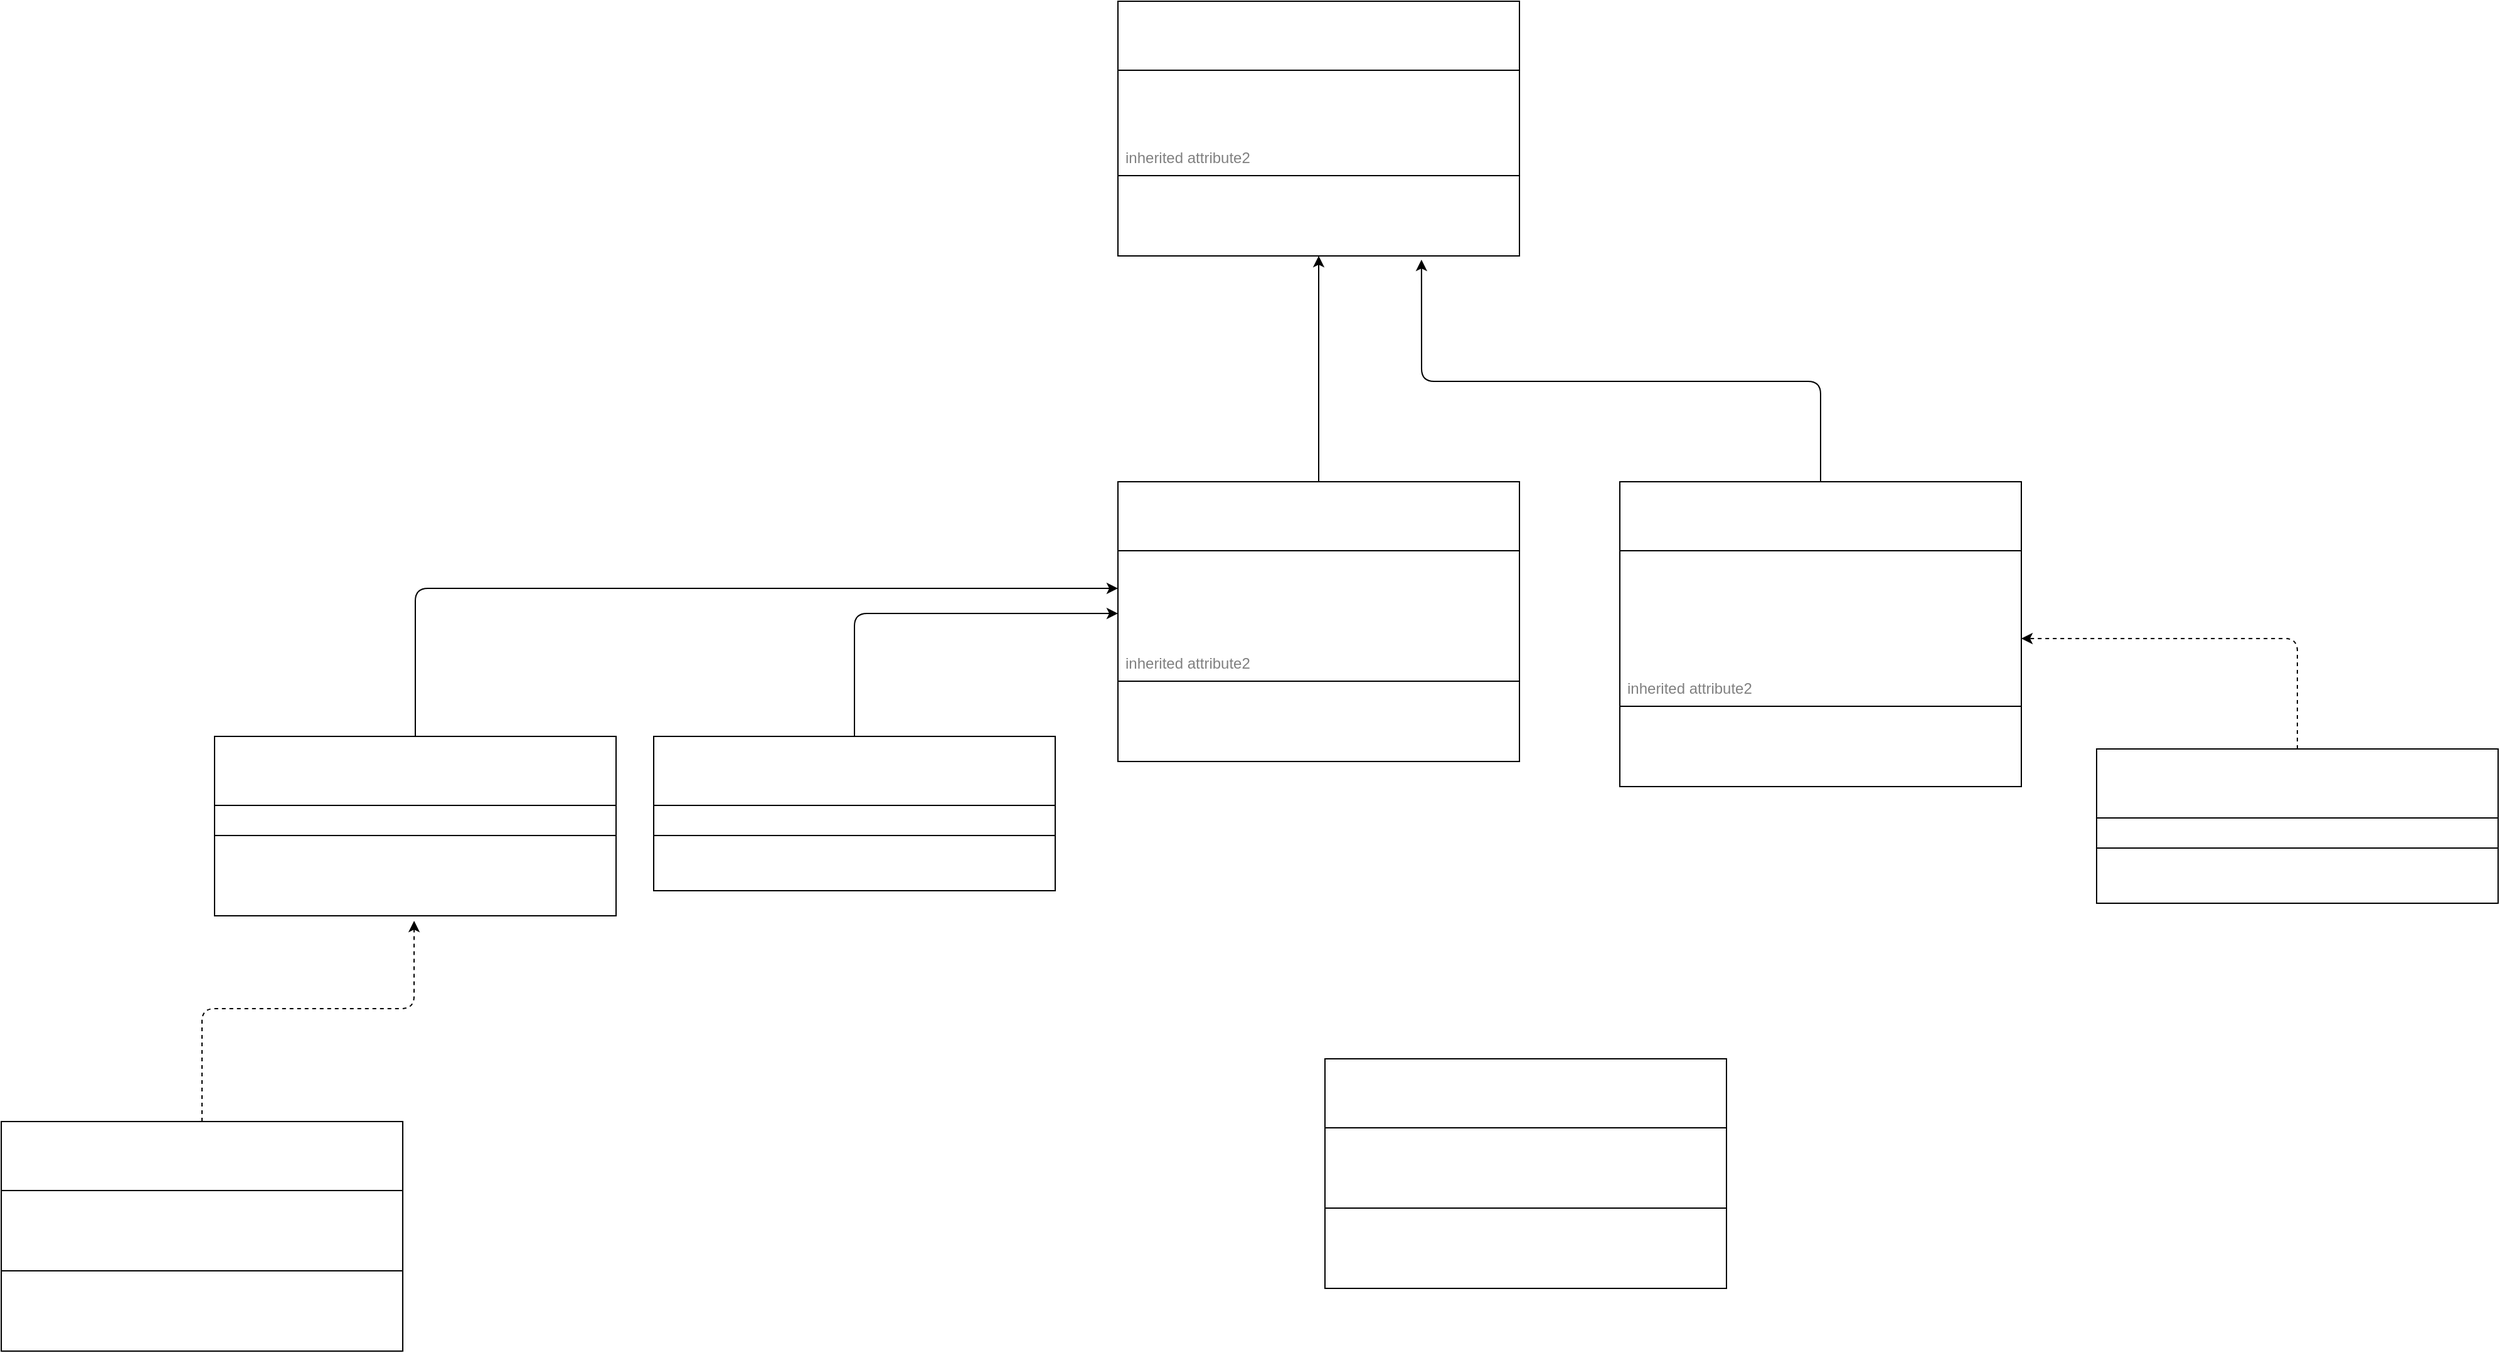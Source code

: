 <mxfile>
    <diagram id="F9XTcvT-Dy0kJKMpwNKk" name="Page-1">
        <mxGraphModel dx="3500" dy="1139" grid="1" gridSize="10" guides="1" tooltips="1" connect="1" arrows="1" fold="1" page="1" pageScale="1" pageWidth="850" pageHeight="1100" math="0" shadow="0">
            <root>
                <mxCell id="0"/>
                <mxCell id="1" parent="0"/>
                <mxCell id="22" value="Entity" style="swimlane;fontStyle=0;align=center;verticalAlign=top;childLayout=stackLayout;horizontal=1;startSize=55;horizontalStack=0;resizeParent=1;resizeParentMax=0;resizeLast=0;collapsible=0;marginBottom=0;html=1;fontColor=#FFFFFF;" vertex="1" parent="1">
                    <mxGeometry x="100" y="257" width="320" height="203" as="geometry"/>
                </mxCell>
                <mxCell id="23" value="attributes" style="text;html=1;strokeColor=none;fillColor=none;align=center;verticalAlign=middle;spacingLeft=4;spacingRight=4;overflow=hidden;rotatable=0;points=[[0,0.5],[1,0.5]];portConstraint=eastwest;fontColor=#FFFFFF;" vertex="1" parent="22">
                    <mxGeometry y="55" width="320" height="20" as="geometry"/>
                </mxCell>
                <mxCell id="24" value="id: str" style="text;html=1;strokeColor=none;fillColor=none;align=left;verticalAlign=middle;spacingLeft=4;spacingRight=4;overflow=hidden;rotatable=0;points=[[0,0.5],[1,0.5]];portConstraint=eastwest;fontColor=#FFFFFF;" vertex="1" parent="22">
                    <mxGeometry y="75" width="320" height="20" as="geometry"/>
                </mxCell>
                <mxCell id="31" value="created_at: str" style="text;html=1;strokeColor=none;fillColor=none;align=left;verticalAlign=middle;spacingLeft=4;spacingRight=4;overflow=hidden;rotatable=0;points=[[0,0.5],[1,0.5]];portConstraint=eastwest;fontColor=#FFFFFF;" vertex="1" parent="22">
                    <mxGeometry y="95" width="320" height="20" as="geometry"/>
                </mxCell>
                <mxCell id="25" value="inherited attribute2" style="text;html=1;strokeColor=none;fillColor=none;align=left;verticalAlign=middle;spacingLeft=4;spacingRight=4;overflow=hidden;rotatable=0;points=[[0,0.5],[1,0.5]];portConstraint=eastwest;fontColor=#808080;" vertex="1" parent="22">
                    <mxGeometry y="115" width="320" height="20" as="geometry"/>
                </mxCell>
                <mxCell id="27" value="" style="line;strokeWidth=1;fillColor=none;align=left;verticalAlign=middle;spacingTop=-1;spacingLeft=3;spacingRight=3;rotatable=0;labelPosition=right;points=[];portConstraint=eastwest;fontColor=#FFFFFF;" vertex="1" parent="22">
                    <mxGeometry y="135" width="320" height="8" as="geometry"/>
                </mxCell>
                <mxCell id="28" value="operations" style="text;html=1;strokeColor=none;fillColor=none;align=center;verticalAlign=middle;spacingLeft=4;spacingRight=4;overflow=hidden;rotatable=0;points=[[0,0.5],[1,0.5]];portConstraint=eastwest;fontColor=#FFFFFF;" vertex="1" parent="22">
                    <mxGeometry y="143" width="320" height="20" as="geometry"/>
                </mxCell>
                <mxCell id="29" value="operation1" style="text;html=1;strokeColor=none;fillColor=none;align=left;verticalAlign=middle;spacingLeft=4;spacingRight=4;overflow=hidden;rotatable=0;points=[[0,0.5],[1,0.5]];portConstraint=eastwest;fontColor=#FFFFFF;" vertex="1" parent="22">
                    <mxGeometry y="163" width="320" height="20" as="geometry"/>
                </mxCell>
                <mxCell id="30" value="operation1" style="text;html=1;strokeColor=none;fillColor=none;align=left;verticalAlign=middle;spacingLeft=4;spacingRight=4;overflow=hidden;rotatable=0;points=[[0,0.5],[1,0.5]];portConstraint=eastwest;fontColor=#FFFFFF;" vertex="1" parent="22">
                    <mxGeometry y="183" width="320" height="20" as="geometry"/>
                </mxCell>
                <mxCell id="42" style="edgeStyle=none;html=1;exitX=0.5;exitY=0;exitDx=0;exitDy=0;fontColor=#FFFFFF;" edge="1" parent="1" source="32" target="30">
                    <mxGeometry relative="1" as="geometry"/>
                </mxCell>
                <mxCell id="32" value="Node" style="swimlane;fontStyle=0;align=center;verticalAlign=top;childLayout=stackLayout;horizontal=1;startSize=55;horizontalStack=0;resizeParent=1;resizeParentMax=0;resizeLast=0;collapsible=0;marginBottom=0;html=1;fontColor=#FFFFFF;" vertex="1" parent="1">
                    <mxGeometry x="100" y="640" width="320" height="223" as="geometry"/>
                </mxCell>
                <mxCell id="33" value="attributes" style="text;html=1;strokeColor=none;fillColor=none;align=center;verticalAlign=middle;spacingLeft=4;spacingRight=4;overflow=hidden;rotatable=0;points=[[0,0.5],[1,0.5]];portConstraint=eastwest;fontColor=#FFFFFF;" vertex="1" parent="32">
                    <mxGeometry y="55" width="320" height="20" as="geometry"/>
                </mxCell>
                <mxCell id="57" value="producer: Producer" style="text;html=1;strokeColor=none;fillColor=none;align=left;verticalAlign=middle;spacingLeft=4;spacingRight=4;overflow=hidden;rotatable=0;points=[[0,0.5],[1,0.5]];portConstraint=eastwest;fontColor=#FFFFFF;" vertex="1" parent="32">
                    <mxGeometry y="75" width="320" height="20" as="geometry"/>
                </mxCell>
                <mxCell id="56" value="consumer: Consumer" style="text;html=1;strokeColor=none;fillColor=none;align=left;verticalAlign=middle;spacingLeft=4;spacingRight=4;overflow=hidden;rotatable=0;points=[[0,0.5],[1,0.5]];portConstraint=eastwest;fontColor=#FFFFFF;" vertex="1" parent="32">
                    <mxGeometry y="95" width="320" height="20" as="geometry"/>
                </mxCell>
                <mxCell id="111" value="&lt;span style=&quot;text-align: center;&quot;&gt;publiser&lt;/span&gt;:&amp;nbsp;&lt;span style=&quot;text-align: center;&quot;&gt;Publiser&lt;/span&gt;" style="text;html=1;strokeColor=none;fillColor=none;align=left;verticalAlign=middle;spacingLeft=4;spacingRight=4;overflow=hidden;rotatable=0;points=[[0,0.5],[1,0.5]];portConstraint=eastwest;fontColor=#FFFFFF;" vertex="1" parent="32">
                    <mxGeometry y="115" width="320" height="20" as="geometry"/>
                </mxCell>
                <mxCell id="36" value="inherited attribute2" style="text;html=1;strokeColor=none;fillColor=none;align=left;verticalAlign=middle;spacingLeft=4;spacingRight=4;overflow=hidden;rotatable=0;points=[[0,0.5],[1,0.5]];portConstraint=eastwest;fontColor=#808080;" vertex="1" parent="32">
                    <mxGeometry y="135" width="320" height="20" as="geometry"/>
                </mxCell>
                <mxCell id="37" value="" style="line;strokeWidth=1;fillColor=none;align=left;verticalAlign=middle;spacingTop=-1;spacingLeft=3;spacingRight=3;rotatable=0;labelPosition=right;points=[];portConstraint=eastwest;fontColor=#FFFFFF;" vertex="1" parent="32">
                    <mxGeometry y="155" width="320" height="8" as="geometry"/>
                </mxCell>
                <mxCell id="38" value="operations" style="text;html=1;strokeColor=none;fillColor=none;align=center;verticalAlign=middle;spacingLeft=4;spacingRight=4;overflow=hidden;rotatable=0;points=[[0,0.5],[1,0.5]];portConstraint=eastwest;fontColor=#FFFFFF;" vertex="1" parent="32">
                    <mxGeometry y="163" width="320" height="20" as="geometry"/>
                </mxCell>
                <mxCell id="39" value="calculate_net() -&amp;gt; int" style="text;html=1;strokeColor=none;fillColor=none;align=left;verticalAlign=middle;spacingLeft=4;spacingRight=4;overflow=hidden;rotatable=0;points=[[0,0.5],[1,0.5]];portConstraint=eastwest;fontColor=#FFFFFF;" vertex="1" parent="32">
                    <mxGeometry y="183" width="320" height="20" as="geometry"/>
                </mxCell>
                <mxCell id="40" value="operation1" style="text;html=1;strokeColor=none;fillColor=none;align=left;verticalAlign=middle;spacingLeft=4;spacingRight=4;overflow=hidden;rotatable=0;points=[[0,0.5],[1,0.5]];portConstraint=eastwest;fontColor=#FFFFFF;" vertex="1" parent="32">
                    <mxGeometry y="203" width="320" height="20" as="geometry"/>
                </mxCell>
                <mxCell id="72" style="edgeStyle=none;html=1;exitX=0.5;exitY=0;exitDx=0;exitDy=0;entryX=0.756;entryY=1.15;entryDx=0;entryDy=0;entryPerimeter=0;fontColor=#FFFFFF;" edge="1" parent="1" source="43" target="30">
                    <mxGeometry relative="1" as="geometry">
                        <Array as="points">
                            <mxPoint x="660" y="560"/>
                            <mxPoint x="342" y="560"/>
                        </Array>
                    </mxGeometry>
                </mxCell>
                <mxCell id="43" value="Edge" style="swimlane;fontStyle=0;align=center;verticalAlign=top;childLayout=stackLayout;horizontal=1;startSize=55;horizontalStack=0;resizeParent=1;resizeParentMax=0;resizeLast=0;collapsible=0;marginBottom=0;html=1;fontColor=#FFFFFF;" vertex="1" parent="1">
                    <mxGeometry x="500" y="640" width="320" height="243" as="geometry"/>
                </mxCell>
                <mxCell id="44" value="attributes" style="text;html=1;strokeColor=none;fillColor=none;align=center;verticalAlign=middle;spacingLeft=4;spacingRight=4;overflow=hidden;rotatable=0;points=[[0,0.5],[1,0.5]];portConstraint=eastwest;fontColor=#FFFFFF;" vertex="1" parent="43">
                    <mxGeometry y="55" width="320" height="20" as="geometry"/>
                </mxCell>
                <mxCell id="53" value="from_node" style="text;html=1;strokeColor=none;fillColor=none;align=left;verticalAlign=middle;spacingLeft=4;spacingRight=4;overflow=hidden;rotatable=0;points=[[0,0.5],[1,0.5]];portConstraint=eastwest;fontColor=#FFFFFF;" vertex="1" parent="43">
                    <mxGeometry y="75" width="320" height="20" as="geometry"/>
                </mxCell>
                <mxCell id="46" value="to_node" style="text;html=1;strokeColor=none;fillColor=none;align=left;verticalAlign=middle;spacingLeft=4;spacingRight=4;overflow=hidden;rotatable=0;points=[[0,0.5],[1,0.5]];portConstraint=eastwest;fontColor=#FFFFFF;" vertex="1" parent="43">
                    <mxGeometry y="95" width="320" height="20" as="geometry"/>
                </mxCell>
                <mxCell id="110" value="transmission_medium: Transmitter" style="text;html=1;strokeColor=none;fillColor=none;align=left;verticalAlign=middle;spacingLeft=4;spacingRight=4;overflow=hidden;rotatable=0;points=[[0,0.5],[1,0.5]];portConstraint=eastwest;fontColor=#FFFFFF;" vertex="1" parent="43">
                    <mxGeometry y="115" width="320" height="20" as="geometry"/>
                </mxCell>
                <mxCell id="92" value="&lt;span style=&quot;text-align: center;&quot;&gt;publiser&lt;/span&gt;:&amp;nbsp;&lt;span style=&quot;text-align: center;&quot;&gt;Publiser&lt;/span&gt;" style="text;html=1;strokeColor=none;fillColor=none;align=left;verticalAlign=middle;spacingLeft=4;spacingRight=4;overflow=hidden;rotatable=0;points=[[0,0.5],[1,0.5]];portConstraint=eastwest;fontColor=#FFFFFF;" vertex="1" parent="43">
                    <mxGeometry y="135" width="320" height="20" as="geometry"/>
                </mxCell>
                <mxCell id="47" value="inherited attribute2" style="text;html=1;strokeColor=none;fillColor=none;align=left;verticalAlign=middle;spacingLeft=4;spacingRight=4;overflow=hidden;rotatable=0;points=[[0,0.5],[1,0.5]];portConstraint=eastwest;fontColor=#808080;" vertex="1" parent="43">
                    <mxGeometry y="155" width="320" height="20" as="geometry"/>
                </mxCell>
                <mxCell id="48" value="" style="line;strokeWidth=1;fillColor=none;align=left;verticalAlign=middle;spacingTop=-1;spacingLeft=3;spacingRight=3;rotatable=0;labelPosition=right;points=[];portConstraint=eastwest;fontColor=#FFFFFF;" vertex="1" parent="43">
                    <mxGeometry y="175" width="320" height="8" as="geometry"/>
                </mxCell>
                <mxCell id="49" value="operations" style="text;html=1;strokeColor=none;fillColor=none;align=center;verticalAlign=middle;spacingLeft=4;spacingRight=4;overflow=hidden;rotatable=0;points=[[0,0.5],[1,0.5]];portConstraint=eastwest;fontColor=#FFFFFF;" vertex="1" parent="43">
                    <mxGeometry y="183" width="320" height="20" as="geometry"/>
                </mxCell>
                <mxCell id="50" value="operation1" style="text;html=1;strokeColor=none;fillColor=none;align=left;verticalAlign=middle;spacingLeft=4;spacingRight=4;overflow=hidden;rotatable=0;points=[[0,0.5],[1,0.5]];portConstraint=eastwest;fontColor=#FFFFFF;" vertex="1" parent="43">
                    <mxGeometry y="203" width="320" height="20" as="geometry"/>
                </mxCell>
                <mxCell id="51" value="operation1" style="text;html=1;strokeColor=none;fillColor=none;align=left;verticalAlign=middle;spacingLeft=4;spacingRight=4;overflow=hidden;rotatable=0;points=[[0,0.5],[1,0.5]];portConstraint=eastwest;fontColor=#FFFFFF;" vertex="1" parent="43">
                    <mxGeometry y="223" width="320" height="20" as="geometry"/>
                </mxCell>
                <mxCell id="70" style="edgeStyle=none;html=1;exitX=0.5;exitY=0;exitDx=0;exitDy=0;entryX=0;entryY=0.5;entryDx=0;entryDy=0;fontColor=#FFFFFF;" edge="1" parent="1" source="58" target="57">
                    <mxGeometry relative="1" as="geometry">
                        <Array as="points">
                            <mxPoint x="-460" y="725"/>
                            <mxPoint y="725"/>
                        </Array>
                    </mxGeometry>
                </mxCell>
                <mxCell id="58" value="Producer" style="swimlane;fontStyle=0;align=center;verticalAlign=top;childLayout=stackLayout;horizontal=1;startSize=55;horizontalStack=0;resizeParent=1;resizeParentMax=0;resizeLast=0;collapsible=0;marginBottom=0;html=1;fontColor=#FFFFFF;" vertex="1" parent="1">
                    <mxGeometry x="-620" y="843" width="320" height="143" as="geometry"/>
                </mxCell>
                <mxCell id="59" value="attributes" style="text;html=1;strokeColor=none;fillColor=none;align=center;verticalAlign=middle;spacingLeft=4;spacingRight=4;overflow=hidden;rotatable=0;points=[[0,0.5],[1,0.5]];portConstraint=eastwest;fontColor=#FFFFFF;" vertex="1" parent="58">
                    <mxGeometry y="55" width="320" height="20" as="geometry"/>
                </mxCell>
                <mxCell id="65" value="" style="line;strokeWidth=1;fillColor=none;align=left;verticalAlign=middle;spacingTop=-1;spacingLeft=3;spacingRight=3;rotatable=0;labelPosition=right;points=[];portConstraint=eastwest;fontColor=#FFFFFF;" vertex="1" parent="58">
                    <mxGeometry y="75" width="320" height="8" as="geometry"/>
                </mxCell>
                <mxCell id="66" value="operations" style="text;html=1;strokeColor=none;fillColor=none;align=center;verticalAlign=middle;spacingLeft=4;spacingRight=4;overflow=hidden;rotatable=0;points=[[0,0.5],[1,0.5]];portConstraint=eastwest;fontColor=#FFFFFF;" vertex="1" parent="58">
                    <mxGeometry y="83" width="320" height="20" as="geometry"/>
                </mxCell>
                <mxCell id="67" value="get_production () -&amp;gt; int" style="text;html=1;strokeColor=none;fillColor=none;align=left;verticalAlign=middle;spacingLeft=4;spacingRight=4;overflow=hidden;rotatable=0;points=[[0,0.5],[1,0.5]];portConstraint=eastwest;fontColor=#FFFFFF;" vertex="1" parent="58">
                    <mxGeometry y="103" width="320" height="20" as="geometry"/>
                </mxCell>
                <mxCell id="68" value="operation1" style="text;html=1;strokeColor=none;fillColor=none;align=left;verticalAlign=middle;spacingLeft=4;spacingRight=4;overflow=hidden;rotatable=0;points=[[0,0.5],[1,0.5]];portConstraint=eastwest;fontColor=#FFFFFF;" vertex="1" parent="58">
                    <mxGeometry y="123" width="320" height="20" as="geometry"/>
                </mxCell>
                <mxCell id="82" style="edgeStyle=none;html=1;exitX=0.5;exitY=0;exitDx=0;exitDy=0;entryX=0;entryY=0.5;entryDx=0;entryDy=0;fontColor=#FFFFFF;" edge="1" parent="1" source="73" target="56">
                    <mxGeometry relative="1" as="geometry">
                        <Array as="points">
                            <mxPoint x="-110" y="745"/>
                        </Array>
                    </mxGeometry>
                </mxCell>
                <mxCell id="73" value="Consumer" style="swimlane;fontStyle=0;align=center;verticalAlign=top;childLayout=stackLayout;horizontal=1;startSize=55;horizontalStack=0;resizeParent=1;resizeParentMax=0;resizeLast=0;collapsible=0;marginBottom=0;html=1;fontColor=#FFFFFF;" vertex="1" parent="1">
                    <mxGeometry x="-270" y="843" width="320" height="123" as="geometry"/>
                </mxCell>
                <mxCell id="74" value="attributes" style="text;html=1;strokeColor=none;fillColor=none;align=center;verticalAlign=middle;spacingLeft=4;spacingRight=4;overflow=hidden;rotatable=0;points=[[0,0.5],[1,0.5]];portConstraint=eastwest;fontColor=#FFFFFF;" vertex="1" parent="73">
                    <mxGeometry y="55" width="320" height="20" as="geometry"/>
                </mxCell>
                <mxCell id="78" value="" style="line;strokeWidth=1;fillColor=none;align=left;verticalAlign=middle;spacingTop=-1;spacingLeft=3;spacingRight=3;rotatable=0;labelPosition=right;points=[];portConstraint=eastwest;fontColor=#FFFFFF;" vertex="1" parent="73">
                    <mxGeometry y="75" width="320" height="8" as="geometry"/>
                </mxCell>
                <mxCell id="79" value="operations" style="text;html=1;strokeColor=none;fillColor=none;align=center;verticalAlign=middle;spacingLeft=4;spacingRight=4;overflow=hidden;rotatable=0;points=[[0,0.5],[1,0.5]];portConstraint=eastwest;fontColor=#FFFFFF;" vertex="1" parent="73">
                    <mxGeometry y="83" width="320" height="20" as="geometry"/>
                </mxCell>
                <mxCell id="81" value="get_consumption() -&amp;gt; int" style="text;html=1;strokeColor=none;fillColor=none;align=left;verticalAlign=middle;spacingLeft=4;spacingRight=4;overflow=hidden;rotatable=0;points=[[0,0.5],[1,0.5]];portConstraint=eastwest;fontColor=#FFFFFF;" vertex="1" parent="73">
                    <mxGeometry y="103" width="320" height="20" as="geometry"/>
                </mxCell>
                <mxCell id="89" style="edgeStyle=none;html=1;entryX=0.497;entryY=1.2;entryDx=0;entryDy=0;entryPerimeter=0;fontColor=#FFFFFF;dashed=1;exitX=0.5;exitY=0;exitDx=0;exitDy=0;" edge="1" parent="1" source="83" target="68">
                    <mxGeometry relative="1" as="geometry">
                        <Array as="points">
                            <mxPoint x="-630" y="1060"/>
                            <mxPoint x="-461" y="1060"/>
                        </Array>
                    </mxGeometry>
                </mxCell>
                <mxCell id="83" value="CoalPlant" style="swimlane;fontStyle=0;align=center;verticalAlign=top;childLayout=stackLayout;horizontal=1;startSize=55;horizontalStack=0;resizeParent=1;resizeParentMax=0;resizeLast=0;collapsible=0;marginBottom=0;html=1;fontColor=#FFFFFF;" vertex="1" parent="1">
                    <mxGeometry x="-790" y="1150" width="320" height="183" as="geometry"/>
                </mxCell>
                <mxCell id="84" value="attributes" style="text;html=1;strokeColor=none;fillColor=none;align=center;verticalAlign=middle;spacingLeft=4;spacingRight=4;overflow=hidden;rotatable=0;points=[[0,0.5],[1,0.5]];portConstraint=eastwest;fontColor=#FFFFFF;" vertex="1" parent="83">
                    <mxGeometry y="55" width="320" height="20" as="geometry"/>
                </mxCell>
                <mxCell id="90" value="production_rate: int" style="text;html=1;strokeColor=none;fillColor=none;align=left;verticalAlign=middle;spacingLeft=4;spacingRight=4;overflow=hidden;rotatable=0;points=[[0,0.5],[1,0.5]];portConstraint=eastwest;fontColor=#FFFFFF;" vertex="1" parent="83">
                    <mxGeometry y="75" width="320" height="20" as="geometry"/>
                </mxCell>
                <mxCell id="91" value="efficency_factor: int" style="text;html=1;strokeColor=none;fillColor=none;align=left;verticalAlign=middle;spacingLeft=4;spacingRight=4;overflow=hidden;rotatable=0;points=[[0,0.5],[1,0.5]];portConstraint=eastwest;fontColor=#FFFFFF;" vertex="1" parent="83">
                    <mxGeometry y="95" width="320" height="20" as="geometry"/>
                </mxCell>
                <mxCell id="85" value="" style="line;strokeWidth=1;fillColor=none;align=left;verticalAlign=middle;spacingTop=-1;spacingLeft=3;spacingRight=3;rotatable=0;labelPosition=right;points=[];portConstraint=eastwest;fontColor=#FFFFFF;" vertex="1" parent="83">
                    <mxGeometry y="115" width="320" height="8" as="geometry"/>
                </mxCell>
                <mxCell id="86" value="operations" style="text;html=1;strokeColor=none;fillColor=none;align=center;verticalAlign=middle;spacingLeft=4;spacingRight=4;overflow=hidden;rotatable=0;points=[[0,0.5],[1,0.5]];portConstraint=eastwest;fontColor=#FFFFFF;" vertex="1" parent="83">
                    <mxGeometry y="123" width="320" height="20" as="geometry"/>
                </mxCell>
                <mxCell id="87" value="get_production () -&amp;gt; int" style="text;html=1;strokeColor=none;fillColor=none;align=left;verticalAlign=middle;spacingLeft=4;spacingRight=4;overflow=hidden;rotatable=0;points=[[0,0.5],[1,0.5]];portConstraint=eastwest;fontColor=#FFFFFF;" vertex="1" parent="83">
                    <mxGeometry y="143" width="320" height="20" as="geometry"/>
                </mxCell>
                <mxCell id="88" value="operation1" style="text;html=1;strokeColor=none;fillColor=none;align=left;verticalAlign=middle;spacingLeft=4;spacingRight=4;overflow=hidden;rotatable=0;points=[[0,0.5],[1,0.5]];portConstraint=eastwest;fontColor=#FFFFFF;" vertex="1" parent="83">
                    <mxGeometry y="163" width="320" height="20" as="geometry"/>
                </mxCell>
                <mxCell id="98" style="edgeStyle=none;html=1;exitX=0.5;exitY=0;exitDx=0;exitDy=0;entryX=1;entryY=0.5;entryDx=0;entryDy=0;dashed=1;fontColor=#FFFFFF;" edge="1" parent="1" source="93" target="110">
                    <mxGeometry relative="1" as="geometry">
                        <Array as="points">
                            <mxPoint x="1040" y="765"/>
                        </Array>
                    </mxGeometry>
                </mxCell>
                <mxCell id="93" value="Transmitter" style="swimlane;fontStyle=0;align=center;verticalAlign=top;childLayout=stackLayout;horizontal=1;startSize=55;horizontalStack=0;resizeParent=1;resizeParentMax=0;resizeLast=0;collapsible=0;marginBottom=0;html=1;fontColor=#FFFFFF;" vertex="1" parent="1">
                    <mxGeometry x="880" y="853" width="320" height="123" as="geometry"/>
                </mxCell>
                <mxCell id="94" value="attributes" style="text;html=1;strokeColor=none;fillColor=none;align=center;verticalAlign=middle;spacingLeft=4;spacingRight=4;overflow=hidden;rotatable=0;points=[[0,0.5],[1,0.5]];portConstraint=eastwest;fontColor=#FFFFFF;" vertex="1" parent="93">
                    <mxGeometry y="55" width="320" height="20" as="geometry"/>
                </mxCell>
                <mxCell id="95" value="" style="line;strokeWidth=1;fillColor=none;align=left;verticalAlign=middle;spacingTop=-1;spacingLeft=3;spacingRight=3;rotatable=0;labelPosition=right;points=[];portConstraint=eastwest;fontColor=#FFFFFF;" vertex="1" parent="93">
                    <mxGeometry y="75" width="320" height="8" as="geometry"/>
                </mxCell>
                <mxCell id="96" value="operations" style="text;html=1;strokeColor=none;fillColor=none;align=center;verticalAlign=middle;spacingLeft=4;spacingRight=4;overflow=hidden;rotatable=0;points=[[0,0.5],[1,0.5]];portConstraint=eastwest;fontColor=#FFFFFF;" vertex="1" parent="93">
                    <mxGeometry y="83" width="320" height="20" as="geometry"/>
                </mxCell>
                <mxCell id="97" value="get_power_loss(): -&amp;gt; int" style="text;html=1;strokeColor=none;fillColor=none;align=left;verticalAlign=middle;spacingLeft=4;spacingRight=4;overflow=hidden;rotatable=0;points=[[0,0.5],[1,0.5]];portConstraint=eastwest;fontColor=#FFFFFF;" vertex="1" parent="93">
                    <mxGeometry y="103" width="320" height="20" as="geometry"/>
                </mxCell>
                <mxCell id="99" value="Publiser" style="swimlane;fontStyle=0;align=center;verticalAlign=top;childLayout=stackLayout;horizontal=1;startSize=55;horizontalStack=0;resizeParent=1;resizeParentMax=0;resizeLast=0;collapsible=0;marginBottom=0;html=1;fontColor=#FFFFFF;" vertex="1" parent="1">
                    <mxGeometry x="265" y="1100" width="320" height="183" as="geometry"/>
                </mxCell>
                <mxCell id="100" value="attributes" style="text;html=1;strokeColor=none;fillColor=none;align=center;verticalAlign=middle;spacingLeft=4;spacingRight=4;overflow=hidden;rotatable=0;points=[[0,0.5],[1,0.5]];portConstraint=eastwest;fontColor=#FFFFFF;" vertex="1" parent="99">
                    <mxGeometry y="55" width="320" height="20" as="geometry"/>
                </mxCell>
                <mxCell id="101" value="from_node" style="text;html=1;strokeColor=none;fillColor=none;align=left;verticalAlign=middle;spacingLeft=4;spacingRight=4;overflow=hidden;rotatable=0;points=[[0,0.5],[1,0.5]];portConstraint=eastwest;fontColor=#FFFFFF;" vertex="1" parent="99">
                    <mxGeometry y="75" width="320" height="20" as="geometry"/>
                </mxCell>
                <mxCell id="102" value="to_node" style="text;html=1;strokeColor=none;fillColor=none;align=left;verticalAlign=middle;spacingLeft=4;spacingRight=4;overflow=hidden;rotatable=0;points=[[0,0.5],[1,0.5]];portConstraint=eastwest;fontColor=#FFFFFF;" vertex="1" parent="99">
                    <mxGeometry y="95" width="320" height="20" as="geometry"/>
                </mxCell>
                <mxCell id="105" value="" style="line;strokeWidth=1;fillColor=none;align=left;verticalAlign=middle;spacingTop=-1;spacingLeft=3;spacingRight=3;rotatable=0;labelPosition=right;points=[];portConstraint=eastwest;fontColor=#FFFFFF;" vertex="1" parent="99">
                    <mxGeometry y="115" width="320" height="8" as="geometry"/>
                </mxCell>
                <mxCell id="106" value="operations" style="text;html=1;strokeColor=none;fillColor=none;align=center;verticalAlign=middle;spacingLeft=4;spacingRight=4;overflow=hidden;rotatable=0;points=[[0,0.5],[1,0.5]];portConstraint=eastwest;fontColor=#FFFFFF;" vertex="1" parent="99">
                    <mxGeometry y="123" width="320" height="20" as="geometry"/>
                </mxCell>
                <mxCell id="107" value="set(uuid) -&amp;gt; int" style="text;html=1;strokeColor=none;fillColor=none;align=left;verticalAlign=middle;spacingLeft=4;spacingRight=4;overflow=hidden;rotatable=0;points=[[0,0.5],[1,0.5]];portConstraint=eastwest;fontColor=#FFFFFF;" vertex="1" parent="99">
                    <mxGeometry y="143" width="320" height="20" as="geometry"/>
                </mxCell>
                <mxCell id="108" value="pub(int, uuid) -&amp;gt; None" style="text;html=1;strokeColor=none;fillColor=none;align=left;verticalAlign=middle;spacingLeft=4;spacingRight=4;overflow=hidden;rotatable=0;points=[[0,0.5],[1,0.5]];portConstraint=eastwest;fontColor=#FFFFFF;" vertex="1" parent="99">
                    <mxGeometry y="163" width="320" height="20" as="geometry"/>
                </mxCell>
            </root>
        </mxGraphModel>
    </diagram>
</mxfile>